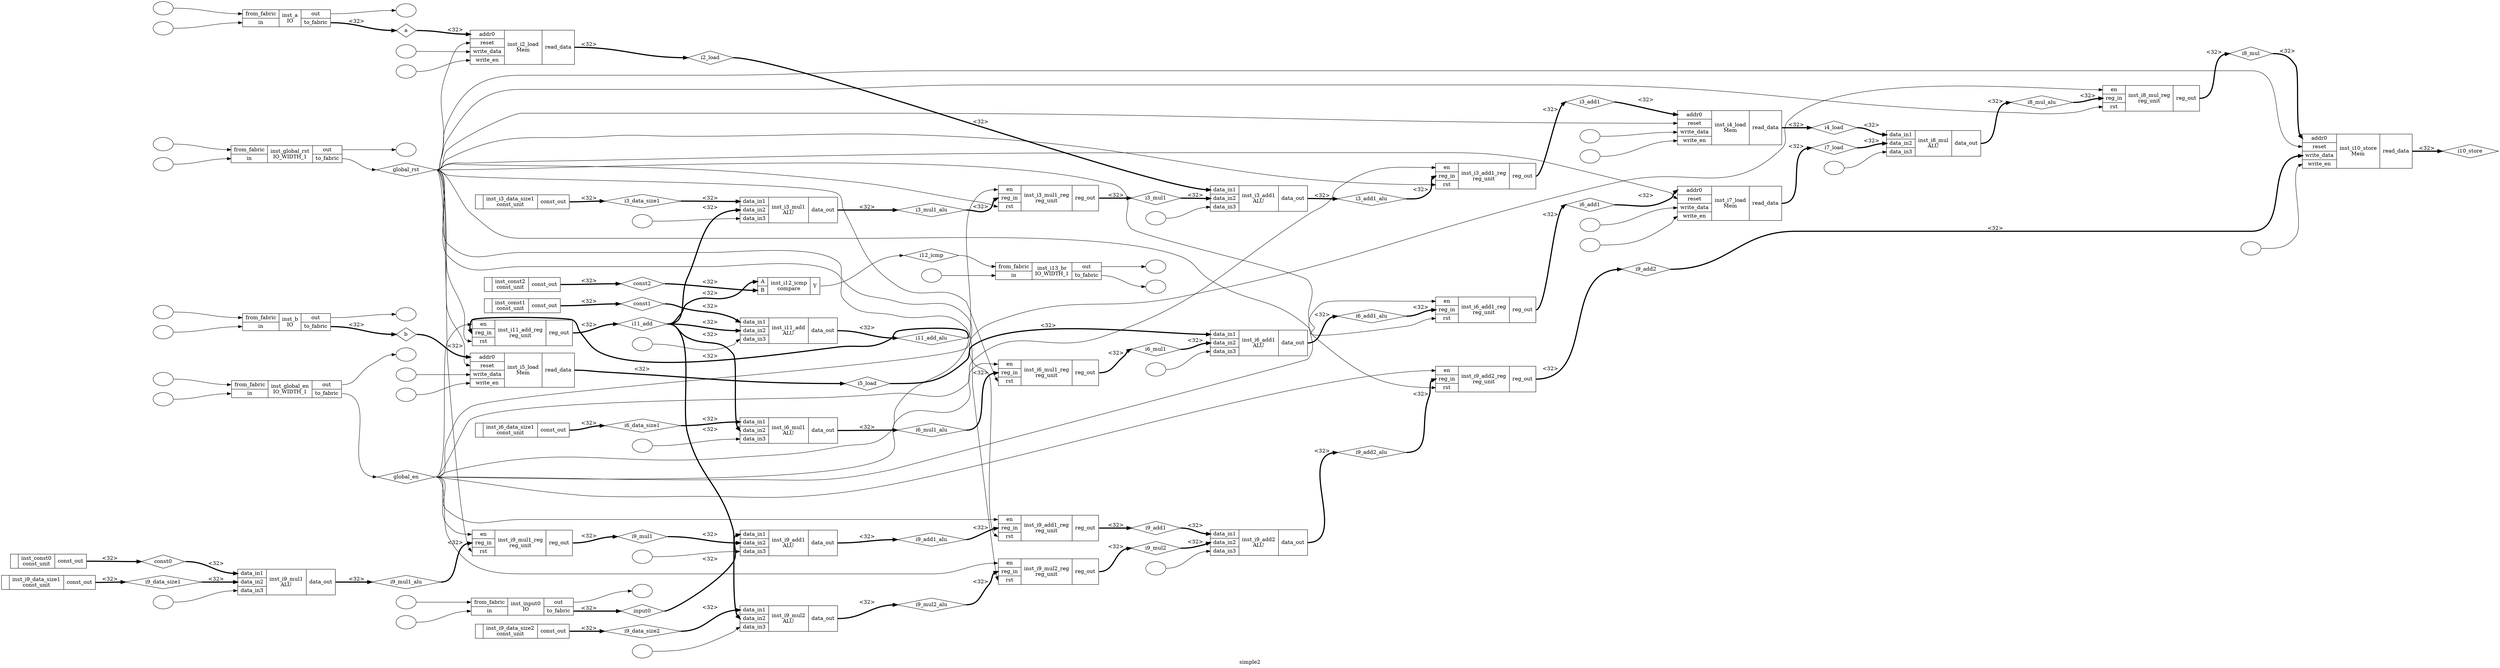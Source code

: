 digraph "simple2" {
label="simple2";
rankdir="LR";
remincross=true;
n1 [ shape=diamond, label="a", color="black", fontcolor="black"];
n2 [ shape=diamond, label="b", color="black", fontcolor="black"];
n3 [ shape=diamond, label="const0", color="black", fontcolor="black"];
n4 [ shape=diamond, label="const1", color="black", fontcolor="black"];
n5 [ shape=diamond, label="const2", color="black", fontcolor="black"];
n6 [ shape=diamond, label="global_en", color="black", fontcolor="black"];
n7 [ shape=diamond, label="global_rst", color="black", fontcolor="black"];
n8 [ shape=diamond, label="i10_store", color="black", fontcolor="black"];
n9 [ shape=diamond, label="i11_add", color="black", fontcolor="black"];
n10 [ shape=diamond, label="i11_add_alu", color="black", fontcolor="black"];
n11 [ shape=diamond, label="i12_icmp", color="black", fontcolor="black"];
n12 [ shape=diamond, label="i2_load", color="black", fontcolor="black"];
n13 [ shape=diamond, label="i3_add1", color="black", fontcolor="black"];
n14 [ shape=diamond, label="i3_add1_alu", color="black", fontcolor="black"];
n15 [ shape=diamond, label="i3_data_size1", color="black", fontcolor="black"];
n16 [ shape=diamond, label="i3_mul1", color="black", fontcolor="black"];
n17 [ shape=diamond, label="i3_mul1_alu", color="black", fontcolor="black"];
n18 [ shape=diamond, label="i4_load", color="black", fontcolor="black"];
n19 [ shape=diamond, label="i5_load", color="black", fontcolor="black"];
n20 [ shape=diamond, label="i6_add1", color="black", fontcolor="black"];
n21 [ shape=diamond, label="i6_add1_alu", color="black", fontcolor="black"];
n22 [ shape=diamond, label="i6_data_size1", color="black", fontcolor="black"];
n23 [ shape=diamond, label="i6_mul1", color="black", fontcolor="black"];
n24 [ shape=diamond, label="i6_mul1_alu", color="black", fontcolor="black"];
n25 [ shape=diamond, label="i7_load", color="black", fontcolor="black"];
n26 [ shape=diamond, label="i8_mul", color="black", fontcolor="black"];
n27 [ shape=diamond, label="i8_mul_alu", color="black", fontcolor="black"];
n28 [ shape=diamond, label="i9_add1", color="black", fontcolor="black"];
n29 [ shape=diamond, label="i9_add1_alu", color="black", fontcolor="black"];
n30 [ shape=diamond, label="i9_add2", color="black", fontcolor="black"];
n31 [ shape=diamond, label="i9_add2_alu", color="black", fontcolor="black"];
n32 [ shape=diamond, label="i9_data_size1", color="black", fontcolor="black"];
n33 [ shape=diamond, label="i9_data_size2", color="black", fontcolor="black"];
n34 [ shape=diamond, label="i9_mul1", color="black", fontcolor="black"];
n35 [ shape=diamond, label="i9_mul1_alu", color="black", fontcolor="black"];
n36 [ shape=diamond, label="i9_mul2", color="black", fontcolor="black"];
n37 [ shape=diamond, label="i9_mul2_alu", color="black", fontcolor="black"];
n38 [ shape=diamond, label="input0", color="black", fontcolor="black"];
v0 [ label="" ];
v1 [ label="" ];
v2 [ label="" ];
c43 [ shape=record, label="{{<p39> from_fabric|<p40> in}|inst_a\nIO|{<p41> out|<p42> to_fabric}}",  ];
v3 [ label="" ];
v4 [ label="" ];
v5 [ label="" ];
c44 [ shape=record, label="{{<p39> from_fabric|<p40> in}|inst_b\nIO|{<p41> out|<p42> to_fabric}}",  ];
c46 [ shape=record, label="{{}|inst_const0\nconst_unit|{<p45> const_out}}",  ];
c47 [ shape=record, label="{{}|inst_const1\nconst_unit|{<p45> const_out}}",  ];
c48 [ shape=record, label="{{}|inst_const2\nconst_unit|{<p45> const_out}}",  ];
v6 [ label="" ];
v7 [ label="" ];
v8 [ label="" ];
c49 [ shape=record, label="{{<p39> from_fabric|<p40> in}|inst_global_en\nIO_WIDTH_1|{<p41> out|<p42> to_fabric}}",  ];
v9 [ label="" ];
v10 [ label="" ];
v11 [ label="" ];
c50 [ shape=record, label="{{<p39> from_fabric|<p40> in}|inst_global_rst\nIO_WIDTH_1|{<p41> out|<p42> to_fabric}}",  ];
v12 [ label="" ];
c56 [ shape=record, label="{{<p51> addr0|<p52> reset|<p53> write_data|<p54> write_en}|inst_i10_store\nMem|{<p55> read_data}}",  ];
v13 [ label="" ];
c61 [ shape=record, label="{{<p57> data_in1|<p58> data_in2|<p59> data_in3}|inst_i11_add\nALU|{<p60> data_out}}",  ];
c66 [ shape=record, label="{{<p62> en|<p63> reg_in|<p64> rst}|inst_i11_add_reg\nreg_unit|{<p65> reg_out}}",  ];
c70 [ shape=record, label="{{<p67> A|<p68> B}|inst_i12_icmp\ncompare|{<p69> Y}}",  ];
v14 [ label="" ];
v15 [ label="" ];
v16 [ label="" ];
c71 [ shape=record, label="{{<p39> from_fabric|<p40> in}|inst_i13_br\nIO_WIDTH_1|{<p41> out|<p42> to_fabric}}",  ];
v17 [ label="" ];
v18 [ label="" ];
c72 [ shape=record, label="{{<p51> addr0|<p52> reset|<p53> write_data|<p54> write_en}|inst_i2_load\nMem|{<p55> read_data}}",  ];
v19 [ label="" ];
c73 [ shape=record, label="{{<p57> data_in1|<p58> data_in2|<p59> data_in3}|inst_i3_add1\nALU|{<p60> data_out}}",  ];
c74 [ shape=record, label="{{<p62> en|<p63> reg_in|<p64> rst}|inst_i3_add1_reg\nreg_unit|{<p65> reg_out}}",  ];
c75 [ shape=record, label="{{}|inst_i3_data_size1\nconst_unit|{<p45> const_out}}",  ];
v20 [ label="" ];
c76 [ shape=record, label="{{<p57> data_in1|<p58> data_in2|<p59> data_in3}|inst_i3_mul1\nALU|{<p60> data_out}}",  ];
c77 [ shape=record, label="{{<p62> en|<p63> reg_in|<p64> rst}|inst_i3_mul1_reg\nreg_unit|{<p65> reg_out}}",  ];
v21 [ label="" ];
v22 [ label="" ];
c78 [ shape=record, label="{{<p51> addr0|<p52> reset|<p53> write_data|<p54> write_en}|inst_i4_load\nMem|{<p55> read_data}}",  ];
v23 [ label="" ];
v24 [ label="" ];
c79 [ shape=record, label="{{<p51> addr0|<p52> reset|<p53> write_data|<p54> write_en}|inst_i5_load\nMem|{<p55> read_data}}",  ];
v25 [ label="" ];
c80 [ shape=record, label="{{<p57> data_in1|<p58> data_in2|<p59> data_in3}|inst_i6_add1\nALU|{<p60> data_out}}",  ];
c81 [ shape=record, label="{{<p62> en|<p63> reg_in|<p64> rst}|inst_i6_add1_reg\nreg_unit|{<p65> reg_out}}",  ];
c82 [ shape=record, label="{{}|inst_i6_data_size1\nconst_unit|{<p45> const_out}}",  ];
v26 [ label="" ];
c83 [ shape=record, label="{{<p57> data_in1|<p58> data_in2|<p59> data_in3}|inst_i6_mul1\nALU|{<p60> data_out}}",  ];
c84 [ shape=record, label="{{<p62> en|<p63> reg_in|<p64> rst}|inst_i6_mul1_reg\nreg_unit|{<p65> reg_out}}",  ];
v27 [ label="" ];
v28 [ label="" ];
c85 [ shape=record, label="{{<p51> addr0|<p52> reset|<p53> write_data|<p54> write_en}|inst_i7_load\nMem|{<p55> read_data}}",  ];
v29 [ label="" ];
c86 [ shape=record, label="{{<p57> data_in1|<p58> data_in2|<p59> data_in3}|inst_i8_mul\nALU|{<p60> data_out}}",  ];
c87 [ shape=record, label="{{<p62> en|<p63> reg_in|<p64> rst}|inst_i8_mul_reg\nreg_unit|{<p65> reg_out}}",  ];
v30 [ label="" ];
c88 [ shape=record, label="{{<p57> data_in1|<p58> data_in2|<p59> data_in3}|inst_i9_add1\nALU|{<p60> data_out}}",  ];
c89 [ shape=record, label="{{<p62> en|<p63> reg_in|<p64> rst}|inst_i9_add1_reg\nreg_unit|{<p65> reg_out}}",  ];
v31 [ label="" ];
c90 [ shape=record, label="{{<p57> data_in1|<p58> data_in2|<p59> data_in3}|inst_i9_add2\nALU|{<p60> data_out}}",  ];
c91 [ shape=record, label="{{<p62> en|<p63> reg_in|<p64> rst}|inst_i9_add2_reg\nreg_unit|{<p65> reg_out}}",  ];
c92 [ shape=record, label="{{}|inst_i9_data_size1\nconst_unit|{<p45> const_out}}",  ];
c93 [ shape=record, label="{{}|inst_i9_data_size2\nconst_unit|{<p45> const_out}}",  ];
v32 [ label="" ];
c94 [ shape=record, label="{{<p57> data_in1|<p58> data_in2|<p59> data_in3}|inst_i9_mul1\nALU|{<p60> data_out}}",  ];
c95 [ shape=record, label="{{<p62> en|<p63> reg_in|<p64> rst}|inst_i9_mul1_reg\nreg_unit|{<p65> reg_out}}",  ];
v33 [ label="" ];
c96 [ shape=record, label="{{<p57> data_in1|<p58> data_in2|<p59> data_in3}|inst_i9_mul2\nALU|{<p60> data_out}}",  ];
c97 [ shape=record, label="{{<p62> en|<p63> reg_in|<p64> rst}|inst_i9_mul2_reg\nreg_unit|{<p65> reg_out}}",  ];
v34 [ label="" ];
v35 [ label="" ];
v36 [ label="" ];
c98 [ shape=record, label="{{<p39> from_fabric|<p40> in}|inst_input0\nIO|{<p41> out|<p42> to_fabric}}",  ];
c43:p42:e -> n1:w [color="black", fontcolor="black", style="setlinewidth(3)", label="<32>"];
n1:e -> c72:p51:w [color="black", fontcolor="black", style="setlinewidth(3)", label="<32>"];
c61:p60:e -> n10:w [color="black", fontcolor="black", style="setlinewidth(3)", label="<32>"];
n10:e -> c66:p63:w [color="black", fontcolor="black", style="setlinewidth(3)", label="<32>"];
c70:p69:e -> n11:w [color="black", fontcolor="black", label=""];
n11:e -> c71:p39:w [color="black", fontcolor="black", label=""];
c72:p55:e -> n12:w [color="black", fontcolor="black", style="setlinewidth(3)", label="<32>"];
n12:e -> c73:p57:w [color="black", fontcolor="black", style="setlinewidth(3)", label="<32>"];
c74:p65:e -> n13:w [color="black", fontcolor="black", style="setlinewidth(3)", label="<32>"];
n13:e -> c78:p51:w [color="black", fontcolor="black", style="setlinewidth(3)", label="<32>"];
c73:p60:e -> n14:w [color="black", fontcolor="black", style="setlinewidth(3)", label="<32>"];
n14:e -> c74:p63:w [color="black", fontcolor="black", style="setlinewidth(3)", label="<32>"];
c75:p45:e -> n15:w [color="black", fontcolor="black", style="setlinewidth(3)", label="<32>"];
n15:e -> c76:p57:w [color="black", fontcolor="black", style="setlinewidth(3)", label="<32>"];
c77:p65:e -> n16:w [color="black", fontcolor="black", style="setlinewidth(3)", label="<32>"];
n16:e -> c73:p58:w [color="black", fontcolor="black", style="setlinewidth(3)", label="<32>"];
c76:p60:e -> n17:w [color="black", fontcolor="black", style="setlinewidth(3)", label="<32>"];
n17:e -> c77:p63:w [color="black", fontcolor="black", style="setlinewidth(3)", label="<32>"];
c78:p55:e -> n18:w [color="black", fontcolor="black", style="setlinewidth(3)", label="<32>"];
n18:e -> c86:p57:w [color="black", fontcolor="black", style="setlinewidth(3)", label="<32>"];
c79:p55:e -> n19:w [color="black", fontcolor="black", style="setlinewidth(3)", label="<32>"];
n19:e -> c80:p57:w [color="black", fontcolor="black", style="setlinewidth(3)", label="<32>"];
c44:p42:e -> n2:w [color="black", fontcolor="black", style="setlinewidth(3)", label="<32>"];
n2:e -> c79:p51:w [color="black", fontcolor="black", style="setlinewidth(3)", label="<32>"];
c81:p65:e -> n20:w [color="black", fontcolor="black", style="setlinewidth(3)", label="<32>"];
n20:e -> c85:p51:w [color="black", fontcolor="black", style="setlinewidth(3)", label="<32>"];
c80:p60:e -> n21:w [color="black", fontcolor="black", style="setlinewidth(3)", label="<32>"];
n21:e -> c81:p63:w [color="black", fontcolor="black", style="setlinewidth(3)", label="<32>"];
c82:p45:e -> n22:w [color="black", fontcolor="black", style="setlinewidth(3)", label="<32>"];
n22:e -> c83:p57:w [color="black", fontcolor="black", style="setlinewidth(3)", label="<32>"];
c84:p65:e -> n23:w [color="black", fontcolor="black", style="setlinewidth(3)", label="<32>"];
n23:e -> c80:p58:w [color="black", fontcolor="black", style="setlinewidth(3)", label="<32>"];
c83:p60:e -> n24:w [color="black", fontcolor="black", style="setlinewidth(3)", label="<32>"];
n24:e -> c84:p63:w [color="black", fontcolor="black", style="setlinewidth(3)", label="<32>"];
c85:p55:e -> n25:w [color="black", fontcolor="black", style="setlinewidth(3)", label="<32>"];
n25:e -> c86:p58:w [color="black", fontcolor="black", style="setlinewidth(3)", label="<32>"];
c87:p65:e -> n26:w [color="black", fontcolor="black", style="setlinewidth(3)", label="<32>"];
n26:e -> c56:p51:w [color="black", fontcolor="black", style="setlinewidth(3)", label="<32>"];
c86:p60:e -> n27:w [color="black", fontcolor="black", style="setlinewidth(3)", label="<32>"];
n27:e -> c87:p63:w [color="black", fontcolor="black", style="setlinewidth(3)", label="<32>"];
c89:p65:e -> n28:w [color="black", fontcolor="black", style="setlinewidth(3)", label="<32>"];
n28:e -> c90:p57:w [color="black", fontcolor="black", style="setlinewidth(3)", label="<32>"];
c88:p60:e -> n29:w [color="black", fontcolor="black", style="setlinewidth(3)", label="<32>"];
n29:e -> c89:p63:w [color="black", fontcolor="black", style="setlinewidth(3)", label="<32>"];
c46:p45:e -> n3:w [color="black", fontcolor="black", style="setlinewidth(3)", label="<32>"];
n3:e -> c94:p57:w [color="black", fontcolor="black", style="setlinewidth(3)", label="<32>"];
c91:p65:e -> n30:w [color="black", fontcolor="black", style="setlinewidth(3)", label="<32>"];
n30:e -> c56:p53:w [color="black", fontcolor="black", style="setlinewidth(3)", label="<32>"];
c90:p60:e -> n31:w [color="black", fontcolor="black", style="setlinewidth(3)", label="<32>"];
n31:e -> c91:p63:w [color="black", fontcolor="black", style="setlinewidth(3)", label="<32>"];
c92:p45:e -> n32:w [color="black", fontcolor="black", style="setlinewidth(3)", label="<32>"];
n32:e -> c94:p58:w [color="black", fontcolor="black", style="setlinewidth(3)", label="<32>"];
c93:p45:e -> n33:w [color="black", fontcolor="black", style="setlinewidth(3)", label="<32>"];
n33:e -> c96:p57:w [color="black", fontcolor="black", style="setlinewidth(3)", label="<32>"];
c95:p65:e -> n34:w [color="black", fontcolor="black", style="setlinewidth(3)", label="<32>"];
n34:e -> c88:p58:w [color="black", fontcolor="black", style="setlinewidth(3)", label="<32>"];
c94:p60:e -> n35:w [color="black", fontcolor="black", style="setlinewidth(3)", label="<32>"];
n35:e -> c95:p63:w [color="black", fontcolor="black", style="setlinewidth(3)", label="<32>"];
c97:p65:e -> n36:w [color="black", fontcolor="black", style="setlinewidth(3)", label="<32>"];
n36:e -> c90:p58:w [color="black", fontcolor="black", style="setlinewidth(3)", label="<32>"];
c96:p60:e -> n37:w [color="black", fontcolor="black", style="setlinewidth(3)", label="<32>"];
n37:e -> c97:p63:w [color="black", fontcolor="black", style="setlinewidth(3)", label="<32>"];
c98:p42:e -> n38:w [color="black", fontcolor="black", style="setlinewidth(3)", label="<32>"];
n38:e -> c88:p57:w [color="black", fontcolor="black", style="setlinewidth(3)", label="<32>"];
c47:p45:e -> n4:w [color="black", fontcolor="black", style="setlinewidth(3)", label="<32>"];
n4:e -> c61:p57:w [color="black", fontcolor="black", style="setlinewidth(3)", label="<32>"];
c48:p45:e -> n5:w [color="black", fontcolor="black", style="setlinewidth(3)", label="<32>"];
n5:e -> c70:p68:w [color="black", fontcolor="black", style="setlinewidth(3)", label="<32>"];
c49:p42:e -> n6:w [color="black", fontcolor="black", label=""];
n6:e -> c66:p62:w [color="black", fontcolor="black", label=""];
n6:e -> c74:p62:w [color="black", fontcolor="black", label=""];
n6:e -> c77:p62:w [color="black", fontcolor="black", label=""];
n6:e -> c81:p62:w [color="black", fontcolor="black", label=""];
n6:e -> c84:p62:w [color="black", fontcolor="black", label=""];
n6:e -> c87:p62:w [color="black", fontcolor="black", label=""];
n6:e -> c89:p62:w [color="black", fontcolor="black", label=""];
n6:e -> c91:p62:w [color="black", fontcolor="black", label=""];
n6:e -> c95:p62:w [color="black", fontcolor="black", label=""];
n6:e -> c97:p62:w [color="black", fontcolor="black", label=""];
c50:p42:e -> n7:w [color="black", fontcolor="black", label=""];
n7:e -> c56:p52:w [color="black", fontcolor="black", label=""];
n7:e -> c66:p64:w [color="black", fontcolor="black", label=""];
n7:e -> c72:p52:w [color="black", fontcolor="black", label=""];
n7:e -> c74:p64:w [color="black", fontcolor="black", label=""];
n7:e -> c77:p64:w [color="black", fontcolor="black", label=""];
n7:e -> c78:p52:w [color="black", fontcolor="black", label=""];
n7:e -> c79:p52:w [color="black", fontcolor="black", label=""];
n7:e -> c81:p64:w [color="black", fontcolor="black", label=""];
n7:e -> c84:p64:w [color="black", fontcolor="black", label=""];
n7:e -> c85:p52:w [color="black", fontcolor="black", label=""];
n7:e -> c87:p64:w [color="black", fontcolor="black", label=""];
n7:e -> c89:p64:w [color="black", fontcolor="black", label=""];
n7:e -> c91:p64:w [color="black", fontcolor="black", label=""];
n7:e -> c95:p64:w [color="black", fontcolor="black", label=""];
n7:e -> c97:p64:w [color="black", fontcolor="black", label=""];
c56:p55:e -> n8:w [color="black", fontcolor="black", style="setlinewidth(3)", label="<32>"];
c66:p65:e -> n9:w [color="black", fontcolor="black", style="setlinewidth(3)", label="<32>"];
n9:e -> c61:p58:w [color="black", fontcolor="black", style="setlinewidth(3)", label="<32>"];
n9:e -> c70:p67:w [color="black", fontcolor="black", style="setlinewidth(3)", label="<32>"];
n9:e -> c76:p58:w [color="black", fontcolor="black", style="setlinewidth(3)", label="<32>"];
n9:e -> c83:p58:w [color="black", fontcolor="black", style="setlinewidth(3)", label="<32>"];
n9:e -> c96:p58:w [color="black", fontcolor="black", style="setlinewidth(3)", label="<32>"];
v0:e -> c43:p39:w [color="black", fontcolor="black", label=""];
v1:e -> c43:p40:w [color="black", fontcolor="black", label=""];
v10:e -> c50:p40:w [color="black", fontcolor="black", label=""];
c50:p41:e -> v11:w [color="black", fontcolor="black", label=""];
v12:e -> c56:p54:w [color="black", fontcolor="black", label=""];
v13:e -> c61:p59:w [color="black", fontcolor="black", label=""];
v14:e -> c71:p40:w [color="black", fontcolor="black", label=""];
c71:p41:e -> v15:w [color="black", fontcolor="black", label=""];
c71:p42:e -> v16:w [color="black", fontcolor="black", label=""];
v17:e -> c72:p53:w [color="black", fontcolor="black", label=""];
v18:e -> c72:p54:w [color="black", fontcolor="black", label=""];
v19:e -> c73:p59:w [color="black", fontcolor="black", label=""];
c43:p41:e -> v2:w [color="black", fontcolor="black", label=""];
v20:e -> c76:p59:w [color="black", fontcolor="black", label=""];
v21:e -> c78:p53:w [color="black", fontcolor="black", label=""];
v22:e -> c78:p54:w [color="black", fontcolor="black", label=""];
v23:e -> c79:p53:w [color="black", fontcolor="black", label=""];
v24:e -> c79:p54:w [color="black", fontcolor="black", label=""];
v25:e -> c80:p59:w [color="black", fontcolor="black", label=""];
v26:e -> c83:p59:w [color="black", fontcolor="black", label=""];
v27:e -> c85:p53:w [color="black", fontcolor="black", label=""];
v28:e -> c85:p54:w [color="black", fontcolor="black", label=""];
v29:e -> c86:p59:w [color="black", fontcolor="black", label=""];
v3:e -> c44:p39:w [color="black", fontcolor="black", label=""];
v30:e -> c88:p59:w [color="black", fontcolor="black", label=""];
v31:e -> c90:p59:w [color="black", fontcolor="black", label=""];
v32:e -> c94:p59:w [color="black", fontcolor="black", label=""];
v33:e -> c96:p59:w [color="black", fontcolor="black", label=""];
v34:e -> c98:p39:w [color="black", fontcolor="black", label=""];
v35:e -> c98:p40:w [color="black", fontcolor="black", label=""];
c98:p41:e -> v36:w [color="black", fontcolor="black", label=""];
v4:e -> c44:p40:w [color="black", fontcolor="black", label=""];
c44:p41:e -> v5:w [color="black", fontcolor="black", label=""];
v6:e -> c49:p39:w [color="black", fontcolor="black", label=""];
v7:e -> c49:p40:w [color="black", fontcolor="black", label=""];
c49:p41:e -> v8:w [color="black", fontcolor="black", label=""];
v9:e -> c50:p39:w [color="black", fontcolor="black", label=""];
}
